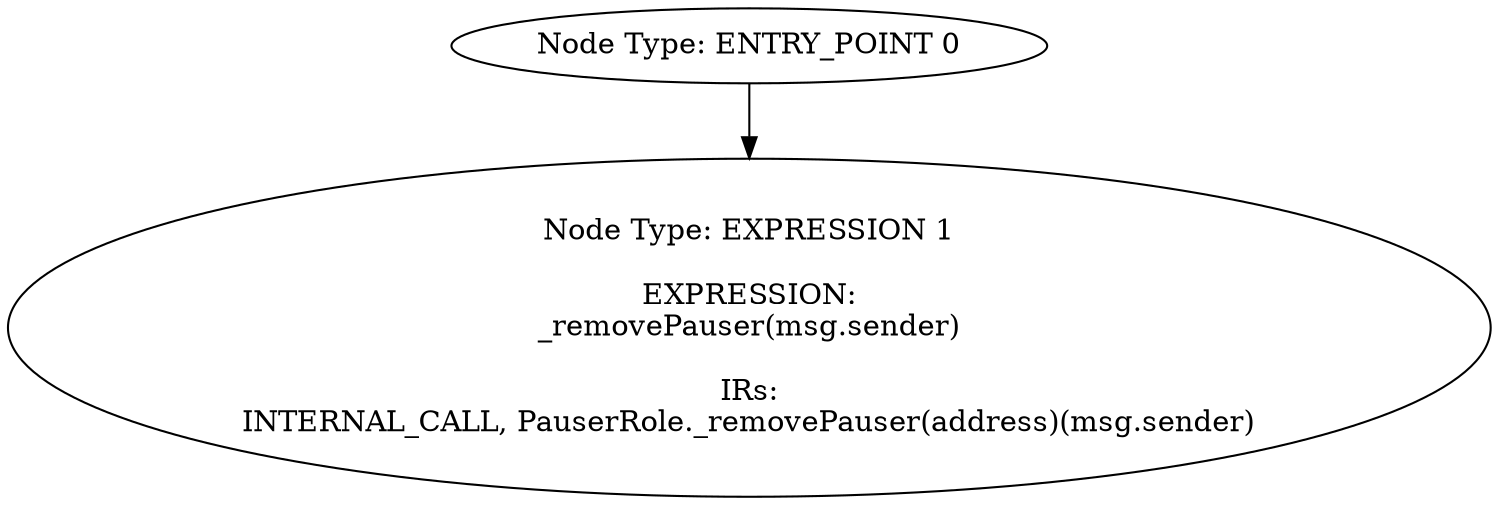 digraph{
0[label="Node Type: ENTRY_POINT 0
"];
0->1;
1[label="Node Type: EXPRESSION 1

EXPRESSION:
_removePauser(msg.sender)

IRs:
INTERNAL_CALL, PauserRole._removePauser(address)(msg.sender)"];
}
